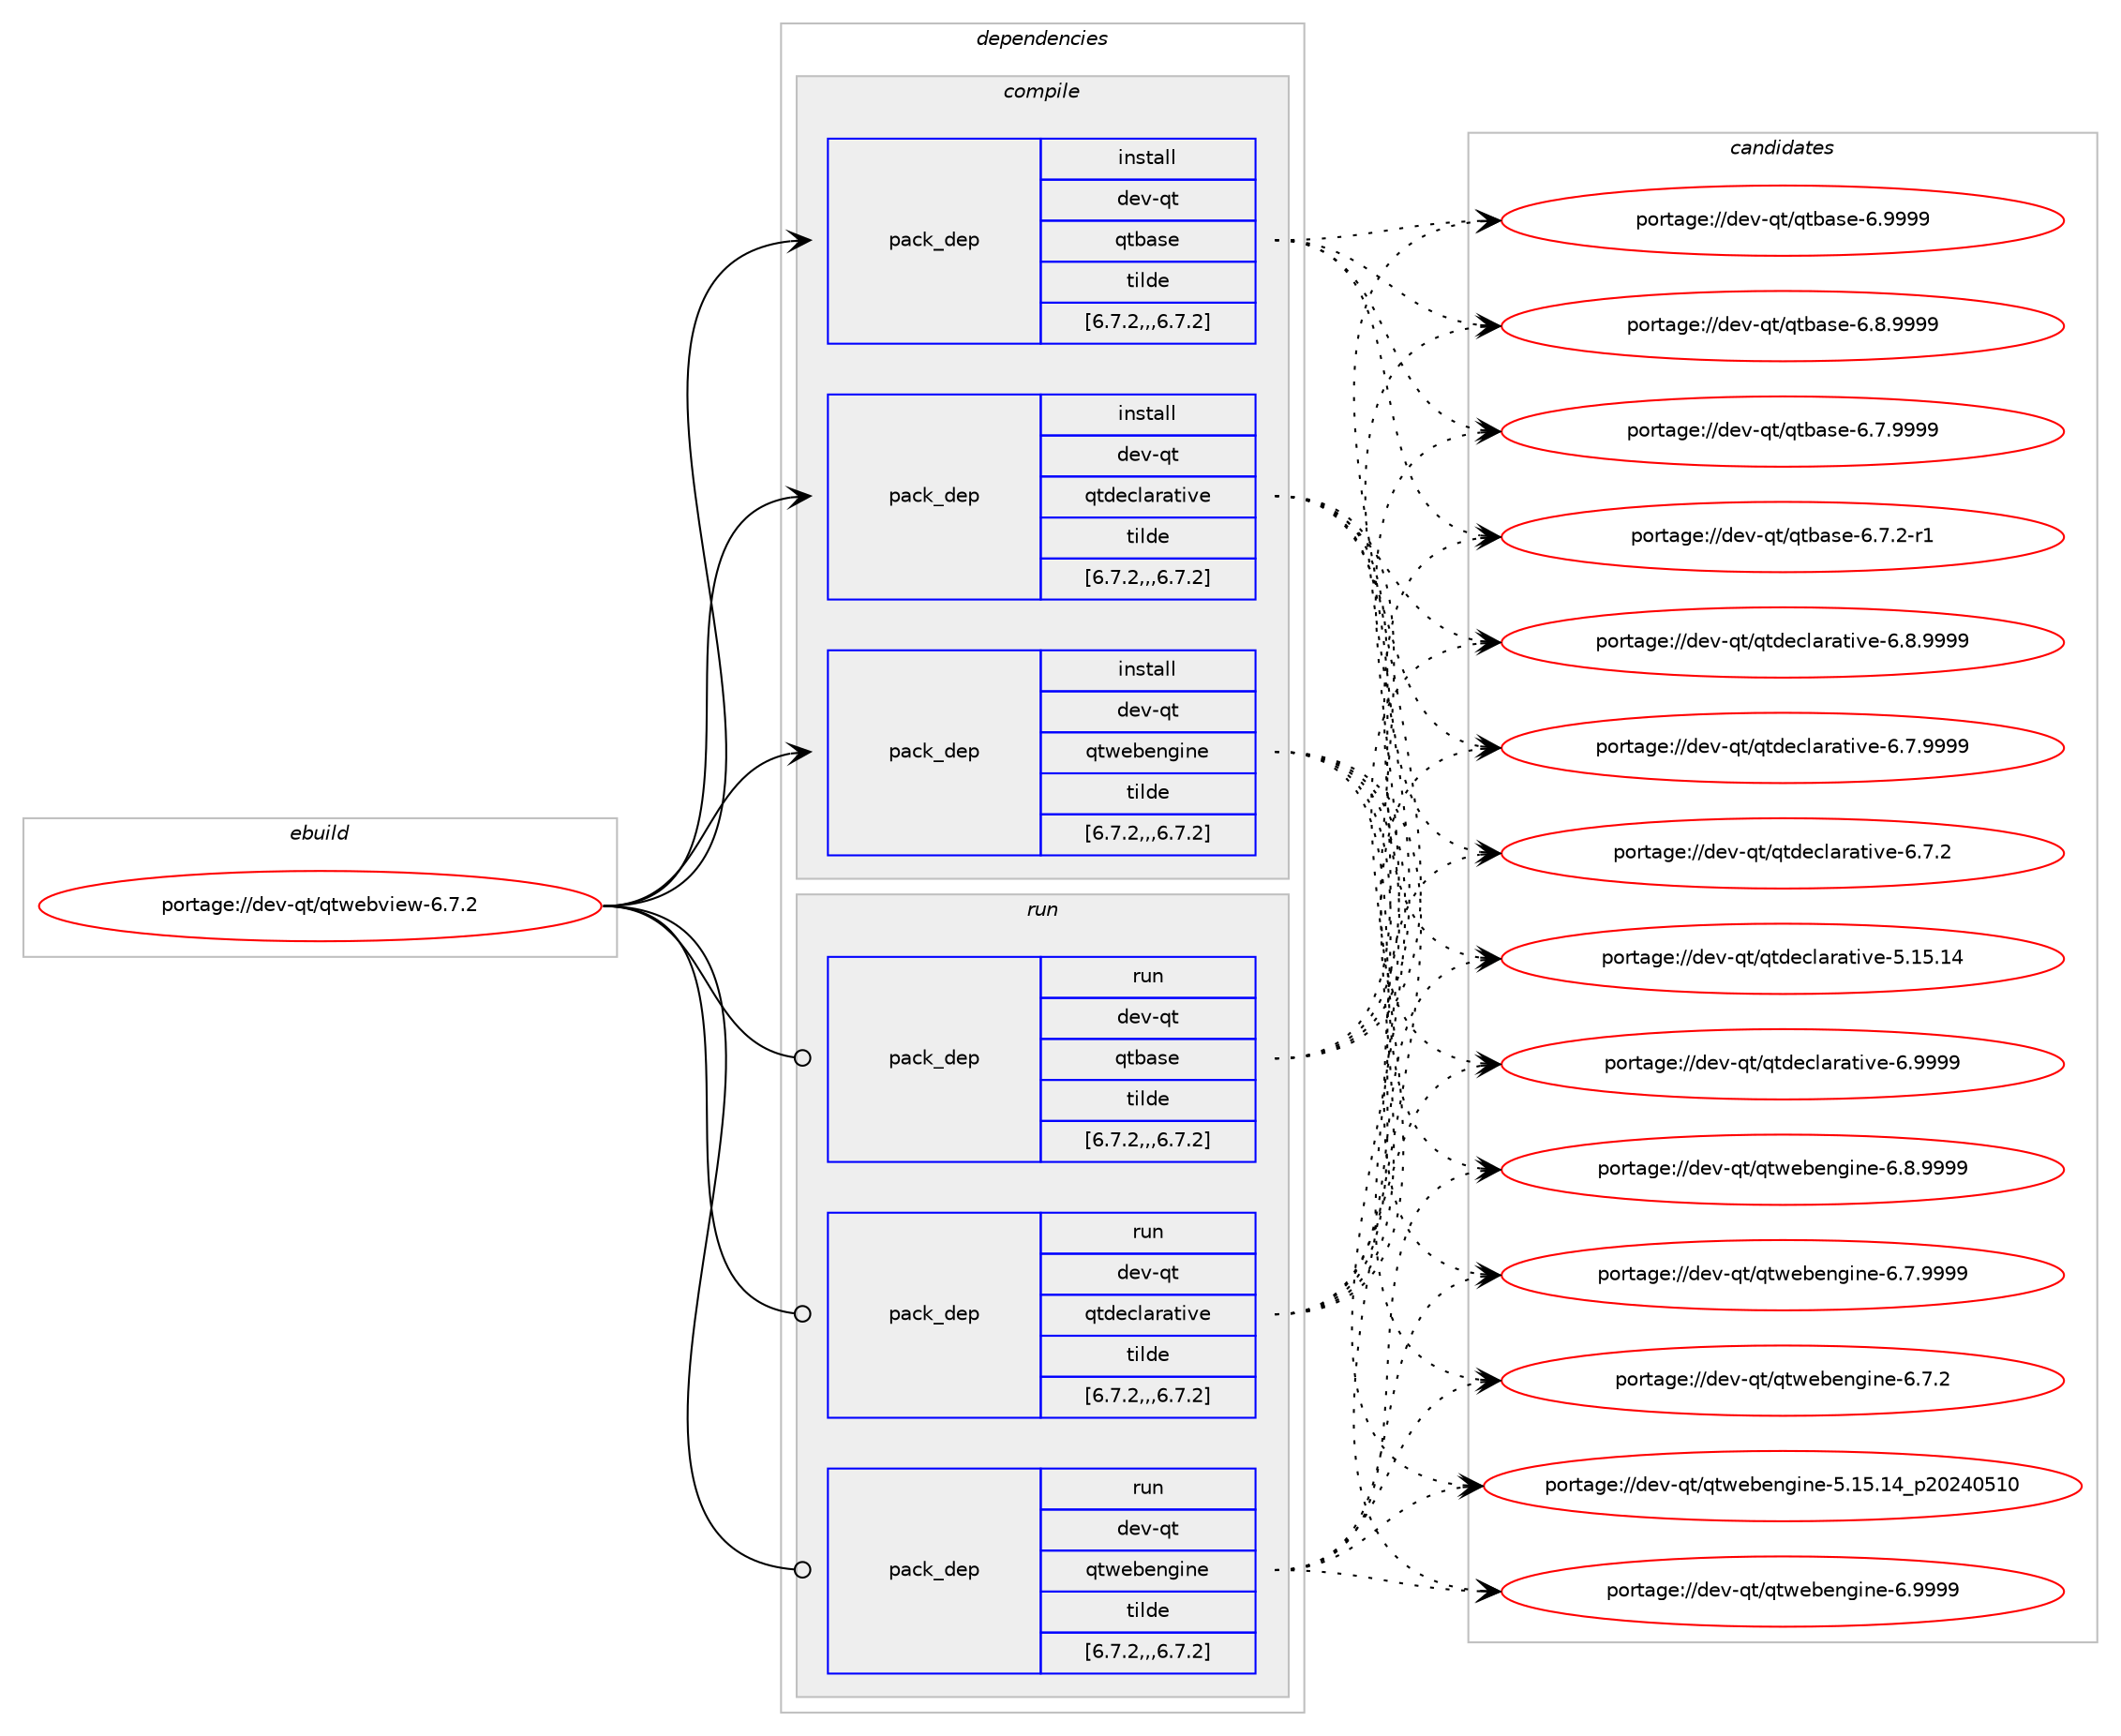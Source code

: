 digraph prolog {

# *************
# Graph options
# *************

newrank=true;
concentrate=true;
compound=true;
graph [rankdir=LR,fontname=Helvetica,fontsize=10,ranksep=1.5];#, ranksep=2.5, nodesep=0.2];
edge  [arrowhead=vee];
node  [fontname=Helvetica,fontsize=10];

# **********
# The ebuild
# **********

subgraph cluster_leftcol {
color=gray;
label=<<i>ebuild</i>>;
id [label="portage://dev-qt/qtwebview-6.7.2", color=red, width=4, href="../dev-qt/qtwebview-6.7.2.svg"];
}

# ****************
# The dependencies
# ****************

subgraph cluster_midcol {
color=gray;
label=<<i>dependencies</i>>;
subgraph cluster_compile {
fillcolor="#eeeeee";
style=filled;
label=<<i>compile</i>>;
subgraph pack128133 {
dependency172109 [label=<<TABLE BORDER="0" CELLBORDER="1" CELLSPACING="0" CELLPADDING="4" WIDTH="220"><TR><TD ROWSPAN="6" CELLPADDING="30">pack_dep</TD></TR><TR><TD WIDTH="110">install</TD></TR><TR><TD>dev-qt</TD></TR><TR><TD>qtbase</TD></TR><TR><TD>tilde</TD></TR><TR><TD>[6.7.2,,,6.7.2]</TD></TR></TABLE>>, shape=none, color=blue];
}
id:e -> dependency172109:w [weight=20,style="solid",arrowhead="vee"];
subgraph pack128134 {
dependency172110 [label=<<TABLE BORDER="0" CELLBORDER="1" CELLSPACING="0" CELLPADDING="4" WIDTH="220"><TR><TD ROWSPAN="6" CELLPADDING="30">pack_dep</TD></TR><TR><TD WIDTH="110">install</TD></TR><TR><TD>dev-qt</TD></TR><TR><TD>qtdeclarative</TD></TR><TR><TD>tilde</TD></TR><TR><TD>[6.7.2,,,6.7.2]</TD></TR></TABLE>>, shape=none, color=blue];
}
id:e -> dependency172110:w [weight=20,style="solid",arrowhead="vee"];
subgraph pack128135 {
dependency172111 [label=<<TABLE BORDER="0" CELLBORDER="1" CELLSPACING="0" CELLPADDING="4" WIDTH="220"><TR><TD ROWSPAN="6" CELLPADDING="30">pack_dep</TD></TR><TR><TD WIDTH="110">install</TD></TR><TR><TD>dev-qt</TD></TR><TR><TD>qtwebengine</TD></TR><TR><TD>tilde</TD></TR><TR><TD>[6.7.2,,,6.7.2]</TD></TR></TABLE>>, shape=none, color=blue];
}
id:e -> dependency172111:w [weight=20,style="solid",arrowhead="vee"];
}
subgraph cluster_compileandrun {
fillcolor="#eeeeee";
style=filled;
label=<<i>compile and run</i>>;
}
subgraph cluster_run {
fillcolor="#eeeeee";
style=filled;
label=<<i>run</i>>;
subgraph pack128136 {
dependency172112 [label=<<TABLE BORDER="0" CELLBORDER="1" CELLSPACING="0" CELLPADDING="4" WIDTH="220"><TR><TD ROWSPAN="6" CELLPADDING="30">pack_dep</TD></TR><TR><TD WIDTH="110">run</TD></TR><TR><TD>dev-qt</TD></TR><TR><TD>qtbase</TD></TR><TR><TD>tilde</TD></TR><TR><TD>[6.7.2,,,6.7.2]</TD></TR></TABLE>>, shape=none, color=blue];
}
id:e -> dependency172112:w [weight=20,style="solid",arrowhead="odot"];
subgraph pack128137 {
dependency172113 [label=<<TABLE BORDER="0" CELLBORDER="1" CELLSPACING="0" CELLPADDING="4" WIDTH="220"><TR><TD ROWSPAN="6" CELLPADDING="30">pack_dep</TD></TR><TR><TD WIDTH="110">run</TD></TR><TR><TD>dev-qt</TD></TR><TR><TD>qtdeclarative</TD></TR><TR><TD>tilde</TD></TR><TR><TD>[6.7.2,,,6.7.2]</TD></TR></TABLE>>, shape=none, color=blue];
}
id:e -> dependency172113:w [weight=20,style="solid",arrowhead="odot"];
subgraph pack128138 {
dependency172114 [label=<<TABLE BORDER="0" CELLBORDER="1" CELLSPACING="0" CELLPADDING="4" WIDTH="220"><TR><TD ROWSPAN="6" CELLPADDING="30">pack_dep</TD></TR><TR><TD WIDTH="110">run</TD></TR><TR><TD>dev-qt</TD></TR><TR><TD>qtwebengine</TD></TR><TR><TD>tilde</TD></TR><TR><TD>[6.7.2,,,6.7.2]</TD></TR></TABLE>>, shape=none, color=blue];
}
id:e -> dependency172114:w [weight=20,style="solid",arrowhead="odot"];
}
}

# **************
# The candidates
# **************

subgraph cluster_choices {
rank=same;
color=gray;
label=<<i>candidates</i>>;

subgraph choice128133 {
color=black;
nodesep=1;
choice1001011184511311647113116989711510145544657575757 [label="portage://dev-qt/qtbase-6.9999", color=red, width=4,href="../dev-qt/qtbase-6.9999.svg"];
choice10010111845113116471131169897115101455446564657575757 [label="portage://dev-qt/qtbase-6.8.9999", color=red, width=4,href="../dev-qt/qtbase-6.8.9999.svg"];
choice10010111845113116471131169897115101455446554657575757 [label="portage://dev-qt/qtbase-6.7.9999", color=red, width=4,href="../dev-qt/qtbase-6.7.9999.svg"];
choice100101118451131164711311698971151014554465546504511449 [label="portage://dev-qt/qtbase-6.7.2-r1", color=red, width=4,href="../dev-qt/qtbase-6.7.2-r1.svg"];
dependency172109:e -> choice1001011184511311647113116989711510145544657575757:w [style=dotted,weight="100"];
dependency172109:e -> choice10010111845113116471131169897115101455446564657575757:w [style=dotted,weight="100"];
dependency172109:e -> choice10010111845113116471131169897115101455446554657575757:w [style=dotted,weight="100"];
dependency172109:e -> choice100101118451131164711311698971151014554465546504511449:w [style=dotted,weight="100"];
}
subgraph choice128134 {
color=black;
nodesep=1;
choice100101118451131164711311610010199108971149711610511810145544657575757 [label="portage://dev-qt/qtdeclarative-6.9999", color=red, width=4,href="../dev-qt/qtdeclarative-6.9999.svg"];
choice1001011184511311647113116100101991089711497116105118101455446564657575757 [label="portage://dev-qt/qtdeclarative-6.8.9999", color=red, width=4,href="../dev-qt/qtdeclarative-6.8.9999.svg"];
choice1001011184511311647113116100101991089711497116105118101455446554657575757 [label="portage://dev-qt/qtdeclarative-6.7.9999", color=red, width=4,href="../dev-qt/qtdeclarative-6.7.9999.svg"];
choice1001011184511311647113116100101991089711497116105118101455446554650 [label="portage://dev-qt/qtdeclarative-6.7.2", color=red, width=4,href="../dev-qt/qtdeclarative-6.7.2.svg"];
choice10010111845113116471131161001019910897114971161051181014553464953464952 [label="portage://dev-qt/qtdeclarative-5.15.14", color=red, width=4,href="../dev-qt/qtdeclarative-5.15.14.svg"];
dependency172110:e -> choice100101118451131164711311610010199108971149711610511810145544657575757:w [style=dotted,weight="100"];
dependency172110:e -> choice1001011184511311647113116100101991089711497116105118101455446564657575757:w [style=dotted,weight="100"];
dependency172110:e -> choice1001011184511311647113116100101991089711497116105118101455446554657575757:w [style=dotted,weight="100"];
dependency172110:e -> choice1001011184511311647113116100101991089711497116105118101455446554650:w [style=dotted,weight="100"];
dependency172110:e -> choice10010111845113116471131161001019910897114971161051181014553464953464952:w [style=dotted,weight="100"];
}
subgraph choice128135 {
color=black;
nodesep=1;
choice10010111845113116471131161191019810111010310511010145544657575757 [label="portage://dev-qt/qtwebengine-6.9999", color=red, width=4,href="../dev-qt/qtwebengine-6.9999.svg"];
choice100101118451131164711311611910198101110103105110101455446564657575757 [label="portage://dev-qt/qtwebengine-6.8.9999", color=red, width=4,href="../dev-qt/qtwebengine-6.8.9999.svg"];
choice100101118451131164711311611910198101110103105110101455446554657575757 [label="portage://dev-qt/qtwebengine-6.7.9999", color=red, width=4,href="../dev-qt/qtwebengine-6.7.9999.svg"];
choice100101118451131164711311611910198101110103105110101455446554650 [label="portage://dev-qt/qtwebengine-6.7.2", color=red, width=4,href="../dev-qt/qtwebengine-6.7.2.svg"];
choice1001011184511311647113116119101981011101031051101014553464953464952951125048505248534948 [label="portage://dev-qt/qtwebengine-5.15.14_p20240510", color=red, width=4,href="../dev-qt/qtwebengine-5.15.14_p20240510.svg"];
dependency172111:e -> choice10010111845113116471131161191019810111010310511010145544657575757:w [style=dotted,weight="100"];
dependency172111:e -> choice100101118451131164711311611910198101110103105110101455446564657575757:w [style=dotted,weight="100"];
dependency172111:e -> choice100101118451131164711311611910198101110103105110101455446554657575757:w [style=dotted,weight="100"];
dependency172111:e -> choice100101118451131164711311611910198101110103105110101455446554650:w [style=dotted,weight="100"];
dependency172111:e -> choice1001011184511311647113116119101981011101031051101014553464953464952951125048505248534948:w [style=dotted,weight="100"];
}
subgraph choice128136 {
color=black;
nodesep=1;
choice1001011184511311647113116989711510145544657575757 [label="portage://dev-qt/qtbase-6.9999", color=red, width=4,href="../dev-qt/qtbase-6.9999.svg"];
choice10010111845113116471131169897115101455446564657575757 [label="portage://dev-qt/qtbase-6.8.9999", color=red, width=4,href="../dev-qt/qtbase-6.8.9999.svg"];
choice10010111845113116471131169897115101455446554657575757 [label="portage://dev-qt/qtbase-6.7.9999", color=red, width=4,href="../dev-qt/qtbase-6.7.9999.svg"];
choice100101118451131164711311698971151014554465546504511449 [label="portage://dev-qt/qtbase-6.7.2-r1", color=red, width=4,href="../dev-qt/qtbase-6.7.2-r1.svg"];
dependency172112:e -> choice1001011184511311647113116989711510145544657575757:w [style=dotted,weight="100"];
dependency172112:e -> choice10010111845113116471131169897115101455446564657575757:w [style=dotted,weight="100"];
dependency172112:e -> choice10010111845113116471131169897115101455446554657575757:w [style=dotted,weight="100"];
dependency172112:e -> choice100101118451131164711311698971151014554465546504511449:w [style=dotted,weight="100"];
}
subgraph choice128137 {
color=black;
nodesep=1;
choice100101118451131164711311610010199108971149711610511810145544657575757 [label="portage://dev-qt/qtdeclarative-6.9999", color=red, width=4,href="../dev-qt/qtdeclarative-6.9999.svg"];
choice1001011184511311647113116100101991089711497116105118101455446564657575757 [label="portage://dev-qt/qtdeclarative-6.8.9999", color=red, width=4,href="../dev-qt/qtdeclarative-6.8.9999.svg"];
choice1001011184511311647113116100101991089711497116105118101455446554657575757 [label="portage://dev-qt/qtdeclarative-6.7.9999", color=red, width=4,href="../dev-qt/qtdeclarative-6.7.9999.svg"];
choice1001011184511311647113116100101991089711497116105118101455446554650 [label="portage://dev-qt/qtdeclarative-6.7.2", color=red, width=4,href="../dev-qt/qtdeclarative-6.7.2.svg"];
choice10010111845113116471131161001019910897114971161051181014553464953464952 [label="portage://dev-qt/qtdeclarative-5.15.14", color=red, width=4,href="../dev-qt/qtdeclarative-5.15.14.svg"];
dependency172113:e -> choice100101118451131164711311610010199108971149711610511810145544657575757:w [style=dotted,weight="100"];
dependency172113:e -> choice1001011184511311647113116100101991089711497116105118101455446564657575757:w [style=dotted,weight="100"];
dependency172113:e -> choice1001011184511311647113116100101991089711497116105118101455446554657575757:w [style=dotted,weight="100"];
dependency172113:e -> choice1001011184511311647113116100101991089711497116105118101455446554650:w [style=dotted,weight="100"];
dependency172113:e -> choice10010111845113116471131161001019910897114971161051181014553464953464952:w [style=dotted,weight="100"];
}
subgraph choice128138 {
color=black;
nodesep=1;
choice10010111845113116471131161191019810111010310511010145544657575757 [label="portage://dev-qt/qtwebengine-6.9999", color=red, width=4,href="../dev-qt/qtwebengine-6.9999.svg"];
choice100101118451131164711311611910198101110103105110101455446564657575757 [label="portage://dev-qt/qtwebengine-6.8.9999", color=red, width=4,href="../dev-qt/qtwebengine-6.8.9999.svg"];
choice100101118451131164711311611910198101110103105110101455446554657575757 [label="portage://dev-qt/qtwebengine-6.7.9999", color=red, width=4,href="../dev-qt/qtwebengine-6.7.9999.svg"];
choice100101118451131164711311611910198101110103105110101455446554650 [label="portage://dev-qt/qtwebengine-6.7.2", color=red, width=4,href="../dev-qt/qtwebengine-6.7.2.svg"];
choice1001011184511311647113116119101981011101031051101014553464953464952951125048505248534948 [label="portage://dev-qt/qtwebengine-5.15.14_p20240510", color=red, width=4,href="../dev-qt/qtwebengine-5.15.14_p20240510.svg"];
dependency172114:e -> choice10010111845113116471131161191019810111010310511010145544657575757:w [style=dotted,weight="100"];
dependency172114:e -> choice100101118451131164711311611910198101110103105110101455446564657575757:w [style=dotted,weight="100"];
dependency172114:e -> choice100101118451131164711311611910198101110103105110101455446554657575757:w [style=dotted,weight="100"];
dependency172114:e -> choice100101118451131164711311611910198101110103105110101455446554650:w [style=dotted,weight="100"];
dependency172114:e -> choice1001011184511311647113116119101981011101031051101014553464953464952951125048505248534948:w [style=dotted,weight="100"];
}
}

}
